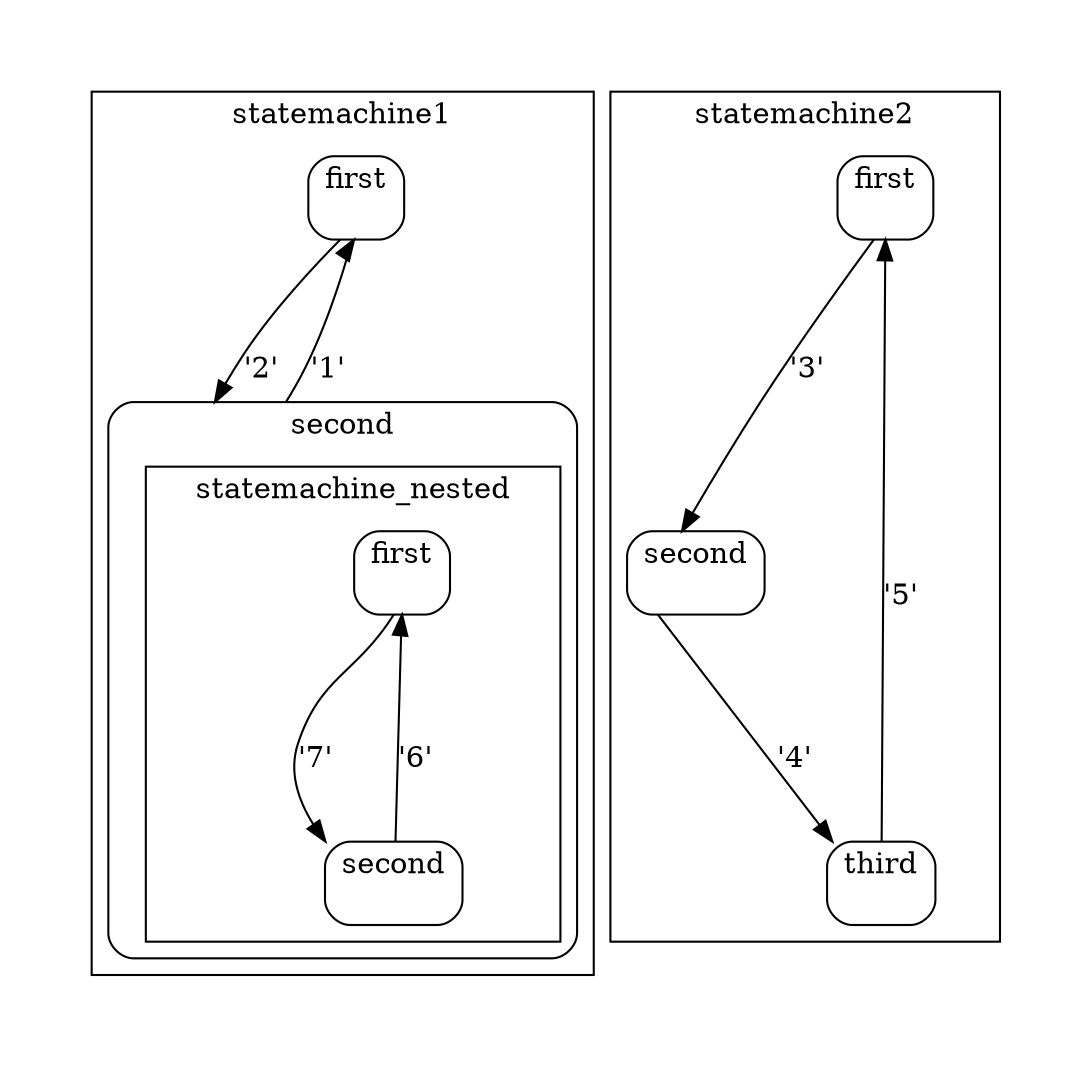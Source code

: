 digraph D {
compound=true
graph [pad="0.5", nodesep="1", ranksep="1.75"];subgraph cluster_statemachine1 {
style = solid
  label = statemachine1
subgraph cluster_statemachine1_first {
style = rounded
label = first
statemachine1_first_C [ style=invis, shape = plaintext, label="", height=0, width=0 ];
}
statemachine1_first_C -> statemachine1_second_C [ltail=cluster_statemachine1_first lhead=cluster_statemachine1_second label="'2'" ];
subgraph cluster_statemachine1_second {
style = rounded
label = second
statemachine1_second_C [ style=invis, shape = plaintext, label="", height=0, width=0 ];
subgraph cluster_statemachine_nested {
style = solid
  label = statemachine_nested
subgraph cluster_statemachine_nested_first {
style = rounded
label = first
statemachine_nested_first_C [ style=invis, shape = plaintext, label="", height=0, width=0 ];
}
statemachine_nested_first_C -> statemachine_nested_second_C [ltail=cluster_statemachine_nested_first lhead=cluster_statemachine_nested_second label="'7'" ];
subgraph cluster_statemachine_nested_second {
style = rounded
label = second
statemachine_nested_second_C [ style=invis, shape = plaintext, label="", height=0, width=0 ];
}
statemachine_nested_second_C -> statemachine_nested_first_C [ltail=cluster_statemachine_nested_second lhead=cluster_statemachine_nested_first label="'6'" ];
}
}
statemachine1_second_C -> statemachine1_first_C [ltail=cluster_statemachine1_second lhead=cluster_statemachine1_first label="'1'" ];
}
subgraph cluster_statemachine2 {
style = solid
  label = statemachine2
subgraph cluster_statemachine2_first {
style = rounded
label = first
statemachine2_first_C [ style=invis, shape = plaintext, label="", height=0, width=0 ];
}
statemachine2_first_C -> statemachine2_second_C [ltail=cluster_statemachine2_first lhead=cluster_statemachine2_second label="'3'" ];
subgraph cluster_statemachine2_second {
style = rounded
label = second
statemachine2_second_C [ style=invis, shape = plaintext, label="", height=0, width=0 ];
}
statemachine2_second_C -> statemachine2_third_C [ltail=cluster_statemachine2_second lhead=cluster_statemachine2_third label="'4'" ];
subgraph cluster_statemachine2_third {
style = rounded
label = third
statemachine2_third_C [ style=invis, shape = plaintext, label="", height=0, width=0 ];
}
statemachine2_third_C -> statemachine2_first_C [ltail=cluster_statemachine2_third lhead=cluster_statemachine2_first label="'5'" ];
}
}
